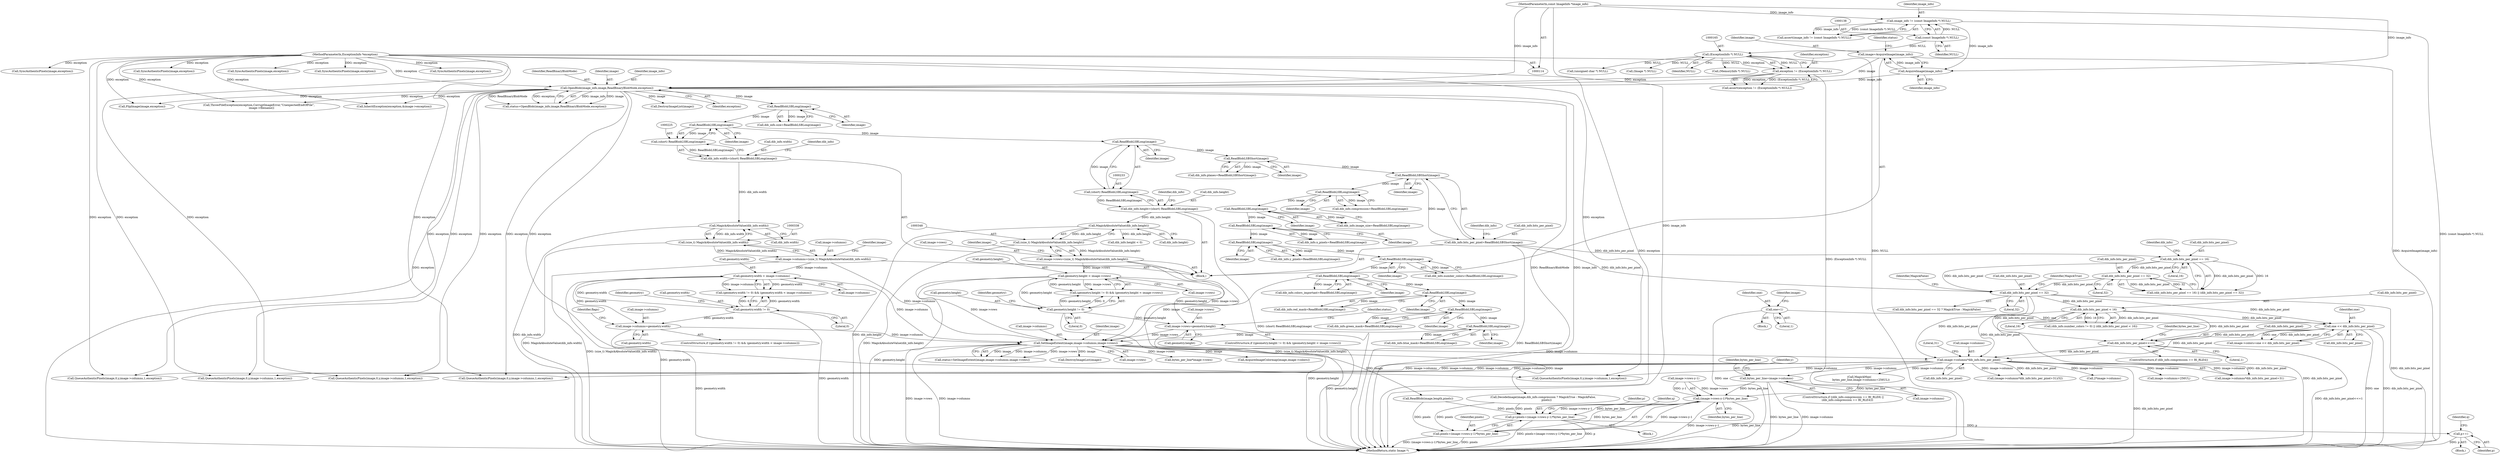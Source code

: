 digraph "0_ImageMagick_f6e9d0d9955e85bdd7540b251cd50d598dacc5e6_10@pointer" {
"1001150" [label="(Call,bytes_per_line=image->columns)"];
"1000647" [label="(Call,image->columns*dib_info.bits_per_pixel)"];
"1000469" [label="(Call,SetImageExtent(image,image->columns,image->rows))"];
"1000319" [label="(Call,ReadBlobLSBLong(image))"];
"1000313" [label="(Call,ReadBlobLSBLong(image))"];
"1000307" [label="(Call,ReadBlobLSBLong(image))"];
"1000282" [label="(Call,ReadBlobLSBLong(image))"];
"1000276" [label="(Call,ReadBlobLSBLong(image))"];
"1000270" [label="(Call,ReadBlobLSBLong(image))"];
"1000264" [label="(Call,ReadBlobLSBLong(image))"];
"1000258" [label="(Call,ReadBlobLSBLong(image))"];
"1000252" [label="(Call,ReadBlobLSBLong(image))"];
"1000246" [label="(Call,ReadBlobLSBShort(image))"];
"1000240" [label="(Call,ReadBlobLSBShort(image))"];
"1000234" [label="(Call,ReadBlobLSBLong(image))"];
"1000226" [label="(Call,ReadBlobLSBLong(image))"];
"1000209" [label="(Call,ReadBlobLSBLong(image))"];
"1000179" [label="(Call,OpenBlob(image_info,image,ReadBinaryBlobMode,exception))"];
"1000175" [label="(Call,AcquireImage(image_info))"];
"1000135" [label="(Call,image_info != (const ImageInfo *) NULL)"];
"1000115" [label="(MethodParameterIn,const ImageInfo *image_info)"];
"1000137" [label="(Call,(const ImageInfo *) NULL)"];
"1000173" [label="(Call,image=AcquireImage(image_info))"];
"1000162" [label="(Call,exception != (ExceptionInfo *) NULL)"];
"1000116" [label="(MethodParameterIn,ExceptionInfo *exception)"];
"1000164" [label="(Call,(ExceptionInfo *) NULL)"];
"1000333" [label="(Call,image->columns=(size_t) MagickAbsoluteValue(dib_info.width))"];
"1000337" [label="(Call,(size_t) MagickAbsoluteValue(dib_info.width))"];
"1000339" [label="(Call,MagickAbsoluteValue(dib_info.width))"];
"1000220" [label="(Call,dib_info.width=(short) ReadBlobLSBLong(image))"];
"1000224" [label="(Call,(short) ReadBlobLSBLong(image))"];
"1000435" [label="(Call,image->columns=geometry.width)"];
"1000423" [label="(Call,geometry.width != 0)"];
"1000428" [label="(Call,geometry.width < image->columns)"];
"1000460" [label="(Call,image->rows=geometry.height)"];
"1000448" [label="(Call,geometry.height != 0)"];
"1000453" [label="(Call,geometry.height < image->rows)"];
"1000343" [label="(Call,image->rows=(size_t) MagickAbsoluteValue(dib_info.height))"];
"1000347" [label="(Call,(size_t) MagickAbsoluteValue(dib_info.height))"];
"1000349" [label="(Call,MagickAbsoluteValue(dib_info.height))"];
"1000228" [label="(Call,dib_info.height=(short) ReadBlobLSBLong(image))"];
"1000232" [label="(Call,(short) ReadBlobLSBLong(image))"];
"1000636" [label="(Call,dib_info.bits_per_pixel<<=1)"];
"1000365" [label="(Call,dib_info.bits_per_pixel < 16)"];
"1000326" [label="(Call,dib_info.bits_per_pixel == 32)"];
"1000297" [label="(Call,dib_info.bits_per_pixel == 32)"];
"1000292" [label="(Call,dib_info.bits_per_pixel == 16)"];
"1000242" [label="(Call,dib_info.bits_per_pixel=ReadBlobLSBShort(image))"];
"1000397" [label="(Call,one << dib_info.bits_per_pixel)"];
"1000384" [label="(Call,one=1)"];
"1001175" [label="(Call,(image->rows-y-1)*bytes_per_line)"];
"1001171" [label="(Call,p=pixels+(image->rows-y-1)*bytes_per_line)"];
"1001231" [label="(Call,p++)"];
"1001173" [label="(Call,pixels+(image->rows-y-1)*bytes_per_line)"];
"1000369" [label="(Literal,16)"];
"1000928" [label="(Call,SyncAuthenticPixels(image,exception))"];
"1000325" [label="(Call,dib_info.bits_per_pixel == 32 ? MagickTrue : MagickFalse)"];
"1000448" [label="(Call,geometry.height != 0)"];
"1000471" [label="(Call,image->columns)"];
"1000137" [label="(Call,(const ImageInfo *) NULL)"];
"1000221" [label="(Call,dib_info.width)"];
"1000298" [label="(Call,dib_info.bits_per_pixel)"];
"1000179" [label="(Call,OpenBlob(image_info,image,ReadBinaryBlobMode,exception))"];
"1000227" [label="(Identifier,image)"];
"1001170" [label="(Block,)"];
"1000303" [label="(Call,dib_info.red_mask=ReadBlobLSBLong(image))"];
"1001183" [label="(Identifier,bytes_per_line)"];
"1001174" [label="(Identifier,pixels)"];
"1001670" [label="(MethodReturn,static Image *)"];
"1000467" [label="(Call,status=SetImageExtent(image,image->columns,image->rows))"];
"1000385" [label="(Identifier,one)"];
"1001151" [label="(Identifier,bytes_per_line)"];
"1000672" [label="(Call,MagickMax(\n    bytes_per_line,image->columns+256UL))"];
"1000174" [label="(Identifier,image)"];
"1000309" [label="(Call,dib_info.green_mask=ReadBlobLSBLong(image))"];
"1001150" [label="(Call,bytes_per_line=image->columns)"];
"1000116" [label="(MethodParameterIn,ExceptionInfo *exception)"];
"1000272" [label="(Call,dib_info.number_colors=ReadBlobLSBLong(image))"];
"1000340" [label="(Call,dib_info.width)"];
"1000230" [label="(Identifier,dib_info)"];
"1000423" [label="(Call,geometry.width != 0)"];
"1000345" [label="(Identifier,image)"];
"1000235" [label="(Identifier,image)"];
"1000209" [label="(Call,ReadBlobLSBLong(image))"];
"1000247" [label="(Identifier,image)"];
"1000469" [label="(Call,SetImageExtent(image,image->columns,image->rows))"];
"1001173" [label="(Call,pixels+(image->rows-y-1)*bytes_per_line)"];
"1000320" [label="(Identifier,image)"];
"1000339" [label="(Call,MagickAbsoluteValue(dib_info.width))"];
"1000343" [label="(Call,image->rows=(size_t) MagickAbsoluteValue(dib_info.height))"];
"1000489" [label="(Call,DestroyImageList(image))"];
"1000194" [label="(Call,(Image *) NULL)"];
"1000277" [label="(Identifier,image)"];
"1000173" [label="(Call,image=AcquireImage(image_info))"];
"1000474" [label="(Call,image->rows)"];
"1000182" [label="(Identifier,ReadBinaryBlobMode)"];
"1000139" [label="(Identifier,NULL)"];
"1001328" [label="(Call,QueueAuthenticPixels(image,0,y,image->columns,1,exception))"];
"1000162" [label="(Call,exception != (ExceptionInfo *) NULL)"];
"1000452" [label="(Literal,0)"];
"1000712" [label="(Call,ReadBlob(image,length,pixels))"];
"1001292" [label="(Call,2*image->columns)"];
"1000454" [label="(Call,geometry.height)"];
"1000637" [label="(Call,dib_info.bits_per_pixel)"];
"1001000" [label="(Call,QueueAuthenticPixels(image,0,y,image->columns,1,exception))"];
"1000232" [label="(Call,(short) ReadBlobLSBLong(image))"];
"1000390" [label="(Identifier,image)"];
"1001172" [label="(Identifier,p)"];
"1000461" [label="(Call,image->rows)"];
"1001237" [label="(Call,SyncAuthenticPixels(image,exception))"];
"1000260" [label="(Call,dib_info.x_pixels=ReadBlobLSBLong(image))"];
"1000315" [label="(Call,dib_info.blue_mask=ReadBlobLSBLong(image))"];
"1000161" [label="(Call,assert(exception != (ExceptionInfo *) NULL))"];
"1000449" [label="(Call,geometry.height)"];
"1000181" [label="(Identifier,image)"];
"1000810" [label="(Call,QueueAuthenticPixels(image,0,y,image->columns,1,exception))"];
"1000191" [label="(Call,DestroyImageList(image))"];
"1000307" [label="(Call,ReadBlobLSBLong(image))"];
"1000296" [label="(Literal,16)"];
"1000365" [label="(Call,dib_info.bits_per_pixel < 16)"];
"1000164" [label="(Call,(ExceptionInfo *) NULL)"];
"1000282" [label="(Call,ReadBlobLSBLong(image))"];
"1000654" [label="(Literal,31)"];
"1000674" [label="(Call,image->columns+256UL)"];
"1000359" [label="(Call,(dib_info.number_colors != 0) || (dib_info.bits_per_pixel < 16))"];
"1000646" [label="(Call,image->columns*dib_info.bits_per_pixel+31)"];
"1001097" [label="(Call,SyncAuthenticPixels(image,exception))"];
"1000334" [label="(Call,image->columns)"];
"1000421" [label="(ControlStructure,if ((geometry.width != 0) && (geometry.width < image->columns)))"];
"1000205" [label="(Call,dib_info.size=ReadBlobLSBLong(image))"];
"1000264" [label="(Call,ReadBlobLSBLong(image))"];
"1000436" [label="(Call,image->columns)"];
"1000236" [label="(Call,dib_info.planes=ReadBlobLSBShort(image))"];
"1000460" [label="(Call,image->rows=geometry.height)"];
"1000444" [label="(Identifier,flags)"];
"1000242" [label="(Call,dib_info.bits_per_pixel=ReadBlobLSBShort(image))"];
"1000349" [label="(Call,MagickAbsoluteValue(dib_info.height))"];
"1001232" [label="(Identifier,p)"];
"1000482" [label="(Call,InheritException(exception,&image->exception))"];
"1000210" [label="(Identifier,image)"];
"1000330" [label="(Literal,32)"];
"1000428" [label="(Call,geometry.width < image->columns)"];
"1000658" [label="(Call,bytes_per_line*image->rows)"];
"1000278" [label="(Call,dib_info.colors_important=ReadBlobLSBLong(image))"];
"1000258" [label="(Call,ReadBlobLSBLong(image))"];
"1000685" [label="(Call,(MemoryInfo *) NULL)"];
"1000270" [label="(Call,ReadBlobLSBLong(image))"];
"1000180" [label="(Identifier,image_info)"];
"1000344" [label="(Call,image->rows)"];
"1001643" [label="(Call,FlipImage(image,exception))"];
"1000134" [label="(Call,assert(image_info != (const ImageInfo *) NULL))"];
"1000347" [label="(Call,(size_t) MagickAbsoluteValue(dib_info.height))"];
"1001634" [label="(Call,dib_info.height < 0)"];
"1000366" [label="(Call,dib_info.bits_per_pixel)"];
"1000228" [label="(Call,dib_info.height=(short) ReadBlobLSBLong(image))"];
"1001138" [label="(ControlStructure,if ((dib_info.compression == BI_RLE8) ||\n          (dib_info.compression == BI_RLE4)))"];
"1000117" [label="(Block,)"];
"1000422" [label="(Call,(geometry.width != 0) && (geometry.width < image->columns))"];
"1000470" [label="(Identifier,image)"];
"1000283" [label="(Identifier,image)"];
"1000229" [label="(Call,dib_info.height)"];
"1000332" [label="(Identifier,MagickFalse)"];
"1000252" [label="(Call,ReadBlobLSBLong(image))"];
"1000240" [label="(Call,ReadBlobLSBShort(image))"];
"1000246" [label="(Call,ReadBlobLSBShort(image))"];
"1000243" [label="(Call,dib_info.bits_per_pixel)"];
"1000642" [label="(Identifier,bytes_per_line)"];
"1000314" [label="(Identifier,image)"];
"1000326" [label="(Call,dib_info.bits_per_pixel == 32)"];
"1000248" [label="(Call,dib_info.compression=ReadBlobLSBLong(image))"];
"1000297" [label="(Call,dib_info.bits_per_pixel == 32)"];
"1000115" [label="(MethodParameterIn,const ImageInfo *image_info)"];
"1000648" [label="(Call,image->columns)"];
"1000432" [label="(Call,image->columns)"];
"1000163" [label="(Identifier,exception)"];
"1000424" [label="(Call,geometry.width)"];
"1000327" [label="(Call,dib_info.bits_per_pixel)"];
"1001152" [label="(Call,image->columns)"];
"1000301" [label="(Literal,32)"];
"1001176" [label="(Call,image->rows-y-1)"];
"1001171" [label="(Call,p=pixels+(image->rows-y-1)*bytes_per_line)"];
"1000259" [label="(Identifier,image)"];
"1000640" [label="(Literal,1)"];
"1000238" [label="(Identifier,dib_info)"];
"1000427" [label="(Literal,0)"];
"1000651" [label="(Call,dib_info.bits_per_pixel)"];
"1000337" [label="(Call,(size_t) MagickAbsoluteValue(dib_info.width))"];
"1000397" [label="(Call,one << dib_info.bits_per_pixel)"];
"1000183" [label="(Identifier,exception)"];
"1000398" [label="(Identifier,one)"];
"1000370" [label="(Block,)"];
"1000386" [label="(Literal,1)"];
"1000447" [label="(Call,(geometry.height != 0) && (geometry.height < image->rows))"];
"1000384" [label="(Call,one=1)"];
"1000299" [label="(Identifier,dib_info)"];
"1000350" [label="(Call,dib_info.height)"];
"1000630" [label="(ControlStructure,if (dib_info.compression == BI_RLE4))"];
"1001219" [label="(Block,)"];
"1000453" [label="(Call,geometry.height < image->rows)"];
"1001231" [label="(Call,p++)"];
"1000241" [label="(Identifier,image)"];
"1000271" [label="(Identifier,image)"];
"1000503" [label="(Call,AcquireImageColormap(image,image->colors))"];
"1000266" [label="(Call,dib_info.y_pixels=ReadBlobLSBLong(image))"];
"1000166" [label="(Identifier,NULL)"];
"1000292" [label="(Call,dib_info.bits_per_pixel == 16)"];
"1000136" [label="(Identifier,image_info)"];
"1000429" [label="(Call,geometry.width)"];
"1000333" [label="(Call,image->columns=(size_t) MagickAbsoluteValue(dib_info.width))"];
"1000455" [label="(Identifier,geometry)"];
"1000224" [label="(Call,(short) ReadBlobLSBLong(image))"];
"1000226" [label="(Call,ReadBlobLSBLong(image))"];
"1000355" [label="(Identifier,image)"];
"1001514" [label="(Call,QueueAuthenticPixels(image,0,y,image->columns,1,exception))"];
"1000439" [label="(Call,geometry.width)"];
"1000393" [label="(Call,image->colors=one << dib_info.bits_per_pixel)"];
"1000636" [label="(Call,dib_info.bits_per_pixel<<=1)"];
"1001175" [label="(Call,(image->rows-y-1)*bytes_per_line)"];
"1000645" [label="(Call,(image->columns*dib_info.bits_per_pixel+31)/32)"];
"1000178" [label="(Identifier,status)"];
"1001234" [label="(Identifier,q)"];
"1001578" [label="(Call,SyncAuthenticPixels(image,exception))"];
"1000446" [label="(ControlStructure,if ((geometry.height != 0) && (geometry.height < image->rows)))"];
"1000177" [label="(Call,status=OpenBlob(image_info,image,ReadBinaryBlobMode,exception))"];
"1000399" [label="(Call,dib_info.bits_per_pixel)"];
"1000464" [label="(Call,geometry.height)"];
"1000234" [label="(Call,ReadBlobLSBLong(image))"];
"1000647" [label="(Call,image->columns*dib_info.bits_per_pixel)"];
"1001626" [label="(Call,ThrowFileException(exception,CorruptImageError,\"UnexpectedEndOfFile\",\n      image->filename))"];
"1000533" [label="(Call,(unsigned char *) NULL)"];
"1000729" [label="(Call,DecodeImage(image,dib_info.compression ? MagickTrue : MagickFalse,\n        pixels))"];
"1000276" [label="(Call,ReadBlobLSBLong(image))"];
"1000313" [label="(Call,ReadBlobLSBLong(image))"];
"1000220" [label="(Call,dib_info.width=(short) ReadBlobLSBLong(image))"];
"1000430" [label="(Identifier,geometry)"];
"1000293" [label="(Call,dib_info.bits_per_pixel)"];
"1000175" [label="(Call,AcquireImage(image_info))"];
"1000291" [label="(Call,(dib_info.bits_per_pixel == 16) || (dib_info.bits_per_pixel == 32))"];
"1000176" [label="(Identifier,image_info)"];
"1001186" [label="(Call,QueueAuthenticPixels(image,0,y,image->columns,1,exception))"];
"1000331" [label="(Identifier,MagickTrue)"];
"1001185" [label="(Identifier,q)"];
"1000253" [label="(Identifier,image)"];
"1001157" [label="(Identifier,y)"];
"1000135" [label="(Call,image_info != (const ImageInfo *) NULL)"];
"1000468" [label="(Identifier,status)"];
"1001445" [label="(Call,SyncAuthenticPixels(image,exception))"];
"1000435" [label="(Call,image->columns=geometry.width)"];
"1000250" [label="(Identifier,dib_info)"];
"1000319" [label="(Call,ReadBlobLSBLong(image))"];
"1000254" [label="(Call,dib_info.image_size=ReadBlobLSBLong(image))"];
"1000265" [label="(Identifier,image)"];
"1000308" [label="(Identifier,image)"];
"1000457" [label="(Call,image->rows)"];
"1001150" -> "1001138"  [label="AST: "];
"1001150" -> "1001152"  [label="CFG: "];
"1001151" -> "1001150"  [label="AST: "];
"1001152" -> "1001150"  [label="AST: "];
"1001157" -> "1001150"  [label="CFG: "];
"1001150" -> "1001670"  [label="DDG: bytes_per_line"];
"1001150" -> "1001670"  [label="DDG: image->columns"];
"1000647" -> "1001150"  [label="DDG: image->columns"];
"1001150" -> "1001175"  [label="DDG: bytes_per_line"];
"1000647" -> "1000646"  [label="AST: "];
"1000647" -> "1000651"  [label="CFG: "];
"1000648" -> "1000647"  [label="AST: "];
"1000651" -> "1000647"  [label="AST: "];
"1000654" -> "1000647"  [label="CFG: "];
"1000647" -> "1001670"  [label="DDG: dib_info.bits_per_pixel"];
"1000647" -> "1000645"  [label="DDG: image->columns"];
"1000647" -> "1000645"  [label="DDG: dib_info.bits_per_pixel"];
"1000647" -> "1000646"  [label="DDG: image->columns"];
"1000647" -> "1000646"  [label="DDG: dib_info.bits_per_pixel"];
"1000469" -> "1000647"  [label="DDG: image->columns"];
"1000636" -> "1000647"  [label="DDG: dib_info.bits_per_pixel"];
"1000365" -> "1000647"  [label="DDG: dib_info.bits_per_pixel"];
"1000326" -> "1000647"  [label="DDG: dib_info.bits_per_pixel"];
"1000397" -> "1000647"  [label="DDG: dib_info.bits_per_pixel"];
"1000647" -> "1000672"  [label="DDG: image->columns"];
"1000647" -> "1000674"  [label="DDG: image->columns"];
"1000647" -> "1000810"  [label="DDG: image->columns"];
"1000647" -> "1001000"  [label="DDG: image->columns"];
"1000647" -> "1001186"  [label="DDG: image->columns"];
"1000647" -> "1001292"  [label="DDG: image->columns"];
"1000647" -> "1001328"  [label="DDG: image->columns"];
"1000647" -> "1001514"  [label="DDG: image->columns"];
"1000469" -> "1000467"  [label="AST: "];
"1000469" -> "1000474"  [label="CFG: "];
"1000470" -> "1000469"  [label="AST: "];
"1000471" -> "1000469"  [label="AST: "];
"1000474" -> "1000469"  [label="AST: "];
"1000467" -> "1000469"  [label="CFG: "];
"1000469" -> "1001670"  [label="DDG: image->rows"];
"1000469" -> "1001670"  [label="DDG: image->columns"];
"1000469" -> "1000467"  [label="DDG: image"];
"1000469" -> "1000467"  [label="DDG: image->columns"];
"1000469" -> "1000467"  [label="DDG: image->rows"];
"1000319" -> "1000469"  [label="DDG: image"];
"1000282" -> "1000469"  [label="DDG: image"];
"1000333" -> "1000469"  [label="DDG: image->columns"];
"1000435" -> "1000469"  [label="DDG: image->columns"];
"1000428" -> "1000469"  [label="DDG: image->columns"];
"1000460" -> "1000469"  [label="DDG: image->rows"];
"1000343" -> "1000469"  [label="DDG: image->rows"];
"1000453" -> "1000469"  [label="DDG: image->rows"];
"1000469" -> "1000489"  [label="DDG: image"];
"1000469" -> "1000503"  [label="DDG: image"];
"1000469" -> "1000658"  [label="DDG: image->rows"];
"1000469" -> "1000712"  [label="DDG: image"];
"1000469" -> "1000729"  [label="DDG: image"];
"1000319" -> "1000315"  [label="AST: "];
"1000319" -> "1000320"  [label="CFG: "];
"1000320" -> "1000319"  [label="AST: "];
"1000315" -> "1000319"  [label="CFG: "];
"1000319" -> "1000315"  [label="DDG: image"];
"1000313" -> "1000319"  [label="DDG: image"];
"1000313" -> "1000309"  [label="AST: "];
"1000313" -> "1000314"  [label="CFG: "];
"1000314" -> "1000313"  [label="AST: "];
"1000309" -> "1000313"  [label="CFG: "];
"1000313" -> "1000309"  [label="DDG: image"];
"1000307" -> "1000313"  [label="DDG: image"];
"1000307" -> "1000303"  [label="AST: "];
"1000307" -> "1000308"  [label="CFG: "];
"1000308" -> "1000307"  [label="AST: "];
"1000303" -> "1000307"  [label="CFG: "];
"1000307" -> "1000303"  [label="DDG: image"];
"1000282" -> "1000307"  [label="DDG: image"];
"1000282" -> "1000278"  [label="AST: "];
"1000282" -> "1000283"  [label="CFG: "];
"1000283" -> "1000282"  [label="AST: "];
"1000278" -> "1000282"  [label="CFG: "];
"1000282" -> "1000278"  [label="DDG: image"];
"1000276" -> "1000282"  [label="DDG: image"];
"1000276" -> "1000272"  [label="AST: "];
"1000276" -> "1000277"  [label="CFG: "];
"1000277" -> "1000276"  [label="AST: "];
"1000272" -> "1000276"  [label="CFG: "];
"1000276" -> "1000272"  [label="DDG: image"];
"1000270" -> "1000276"  [label="DDG: image"];
"1000270" -> "1000266"  [label="AST: "];
"1000270" -> "1000271"  [label="CFG: "];
"1000271" -> "1000270"  [label="AST: "];
"1000266" -> "1000270"  [label="CFG: "];
"1000270" -> "1000266"  [label="DDG: image"];
"1000264" -> "1000270"  [label="DDG: image"];
"1000264" -> "1000260"  [label="AST: "];
"1000264" -> "1000265"  [label="CFG: "];
"1000265" -> "1000264"  [label="AST: "];
"1000260" -> "1000264"  [label="CFG: "];
"1000264" -> "1000260"  [label="DDG: image"];
"1000258" -> "1000264"  [label="DDG: image"];
"1000258" -> "1000254"  [label="AST: "];
"1000258" -> "1000259"  [label="CFG: "];
"1000259" -> "1000258"  [label="AST: "];
"1000254" -> "1000258"  [label="CFG: "];
"1000258" -> "1000254"  [label="DDG: image"];
"1000252" -> "1000258"  [label="DDG: image"];
"1000252" -> "1000248"  [label="AST: "];
"1000252" -> "1000253"  [label="CFG: "];
"1000253" -> "1000252"  [label="AST: "];
"1000248" -> "1000252"  [label="CFG: "];
"1000252" -> "1000248"  [label="DDG: image"];
"1000246" -> "1000252"  [label="DDG: image"];
"1000246" -> "1000242"  [label="AST: "];
"1000246" -> "1000247"  [label="CFG: "];
"1000247" -> "1000246"  [label="AST: "];
"1000242" -> "1000246"  [label="CFG: "];
"1000246" -> "1000242"  [label="DDG: image"];
"1000240" -> "1000246"  [label="DDG: image"];
"1000240" -> "1000236"  [label="AST: "];
"1000240" -> "1000241"  [label="CFG: "];
"1000241" -> "1000240"  [label="AST: "];
"1000236" -> "1000240"  [label="CFG: "];
"1000240" -> "1000236"  [label="DDG: image"];
"1000234" -> "1000240"  [label="DDG: image"];
"1000234" -> "1000232"  [label="AST: "];
"1000234" -> "1000235"  [label="CFG: "];
"1000235" -> "1000234"  [label="AST: "];
"1000232" -> "1000234"  [label="CFG: "];
"1000234" -> "1000232"  [label="DDG: image"];
"1000226" -> "1000234"  [label="DDG: image"];
"1000226" -> "1000224"  [label="AST: "];
"1000226" -> "1000227"  [label="CFG: "];
"1000227" -> "1000226"  [label="AST: "];
"1000224" -> "1000226"  [label="CFG: "];
"1000226" -> "1000224"  [label="DDG: image"];
"1000209" -> "1000226"  [label="DDG: image"];
"1000209" -> "1000205"  [label="AST: "];
"1000209" -> "1000210"  [label="CFG: "];
"1000210" -> "1000209"  [label="AST: "];
"1000205" -> "1000209"  [label="CFG: "];
"1000209" -> "1000205"  [label="DDG: image"];
"1000179" -> "1000209"  [label="DDG: image"];
"1000179" -> "1000177"  [label="AST: "];
"1000179" -> "1000183"  [label="CFG: "];
"1000180" -> "1000179"  [label="AST: "];
"1000181" -> "1000179"  [label="AST: "];
"1000182" -> "1000179"  [label="AST: "];
"1000183" -> "1000179"  [label="AST: "];
"1000177" -> "1000179"  [label="CFG: "];
"1000179" -> "1001670"  [label="DDG: ReadBinaryBlobMode"];
"1000179" -> "1001670"  [label="DDG: image_info"];
"1000179" -> "1001670"  [label="DDG: exception"];
"1000179" -> "1000177"  [label="DDG: image_info"];
"1000179" -> "1000177"  [label="DDG: image"];
"1000179" -> "1000177"  [label="DDG: ReadBinaryBlobMode"];
"1000179" -> "1000177"  [label="DDG: exception"];
"1000175" -> "1000179"  [label="DDG: image_info"];
"1000115" -> "1000179"  [label="DDG: image_info"];
"1000173" -> "1000179"  [label="DDG: image"];
"1000162" -> "1000179"  [label="DDG: exception"];
"1000116" -> "1000179"  [label="DDG: exception"];
"1000179" -> "1000191"  [label="DDG: image"];
"1000179" -> "1000482"  [label="DDG: exception"];
"1000179" -> "1000810"  [label="DDG: exception"];
"1000179" -> "1001000"  [label="DDG: exception"];
"1000179" -> "1001186"  [label="DDG: exception"];
"1000179" -> "1001328"  [label="DDG: exception"];
"1000179" -> "1001514"  [label="DDG: exception"];
"1000179" -> "1001626"  [label="DDG: exception"];
"1000179" -> "1001643"  [label="DDG: exception"];
"1000175" -> "1000173"  [label="AST: "];
"1000175" -> "1000176"  [label="CFG: "];
"1000176" -> "1000175"  [label="AST: "];
"1000173" -> "1000175"  [label="CFG: "];
"1000175" -> "1000173"  [label="DDG: image_info"];
"1000135" -> "1000175"  [label="DDG: image_info"];
"1000115" -> "1000175"  [label="DDG: image_info"];
"1000135" -> "1000134"  [label="AST: "];
"1000135" -> "1000137"  [label="CFG: "];
"1000136" -> "1000135"  [label="AST: "];
"1000137" -> "1000135"  [label="AST: "];
"1000134" -> "1000135"  [label="CFG: "];
"1000135" -> "1001670"  [label="DDG: (const ImageInfo *) NULL"];
"1000135" -> "1000134"  [label="DDG: image_info"];
"1000135" -> "1000134"  [label="DDG: (const ImageInfo *) NULL"];
"1000115" -> "1000135"  [label="DDG: image_info"];
"1000137" -> "1000135"  [label="DDG: NULL"];
"1000115" -> "1000114"  [label="AST: "];
"1000115" -> "1001670"  [label="DDG: image_info"];
"1000137" -> "1000139"  [label="CFG: "];
"1000138" -> "1000137"  [label="AST: "];
"1000139" -> "1000137"  [label="AST: "];
"1000137" -> "1000164"  [label="DDG: NULL"];
"1000173" -> "1000117"  [label="AST: "];
"1000174" -> "1000173"  [label="AST: "];
"1000178" -> "1000173"  [label="CFG: "];
"1000173" -> "1001670"  [label="DDG: AcquireImage(image_info)"];
"1000162" -> "1000161"  [label="AST: "];
"1000162" -> "1000164"  [label="CFG: "];
"1000163" -> "1000162"  [label="AST: "];
"1000164" -> "1000162"  [label="AST: "];
"1000161" -> "1000162"  [label="CFG: "];
"1000162" -> "1001670"  [label="DDG: (ExceptionInfo *) NULL"];
"1000162" -> "1000161"  [label="DDG: exception"];
"1000162" -> "1000161"  [label="DDG: (ExceptionInfo *) NULL"];
"1000116" -> "1000162"  [label="DDG: exception"];
"1000164" -> "1000162"  [label="DDG: NULL"];
"1000116" -> "1000114"  [label="AST: "];
"1000116" -> "1001670"  [label="DDG: exception"];
"1000116" -> "1000482"  [label="DDG: exception"];
"1000116" -> "1000810"  [label="DDG: exception"];
"1000116" -> "1000928"  [label="DDG: exception"];
"1000116" -> "1001000"  [label="DDG: exception"];
"1000116" -> "1001097"  [label="DDG: exception"];
"1000116" -> "1001186"  [label="DDG: exception"];
"1000116" -> "1001237"  [label="DDG: exception"];
"1000116" -> "1001328"  [label="DDG: exception"];
"1000116" -> "1001445"  [label="DDG: exception"];
"1000116" -> "1001514"  [label="DDG: exception"];
"1000116" -> "1001578"  [label="DDG: exception"];
"1000116" -> "1001626"  [label="DDG: exception"];
"1000116" -> "1001643"  [label="DDG: exception"];
"1000164" -> "1000166"  [label="CFG: "];
"1000165" -> "1000164"  [label="AST: "];
"1000166" -> "1000164"  [label="AST: "];
"1000164" -> "1001670"  [label="DDG: NULL"];
"1000164" -> "1000194"  [label="DDG: NULL"];
"1000164" -> "1000533"  [label="DDG: NULL"];
"1000164" -> "1000685"  [label="DDG: NULL"];
"1000333" -> "1000117"  [label="AST: "];
"1000333" -> "1000337"  [label="CFG: "];
"1000334" -> "1000333"  [label="AST: "];
"1000337" -> "1000333"  [label="AST: "];
"1000345" -> "1000333"  [label="CFG: "];
"1000333" -> "1001670"  [label="DDG: (size_t) MagickAbsoluteValue(dib_info.width)"];
"1000337" -> "1000333"  [label="DDG: MagickAbsoluteValue(dib_info.width)"];
"1000333" -> "1000428"  [label="DDG: image->columns"];
"1000337" -> "1000339"  [label="CFG: "];
"1000338" -> "1000337"  [label="AST: "];
"1000339" -> "1000337"  [label="AST: "];
"1000337" -> "1001670"  [label="DDG: MagickAbsoluteValue(dib_info.width)"];
"1000339" -> "1000337"  [label="DDG: dib_info.width"];
"1000339" -> "1000340"  [label="CFG: "];
"1000340" -> "1000339"  [label="AST: "];
"1000339" -> "1001670"  [label="DDG: dib_info.width"];
"1000220" -> "1000339"  [label="DDG: dib_info.width"];
"1000220" -> "1000117"  [label="AST: "];
"1000220" -> "1000224"  [label="CFG: "];
"1000221" -> "1000220"  [label="AST: "];
"1000224" -> "1000220"  [label="AST: "];
"1000230" -> "1000220"  [label="CFG: "];
"1000224" -> "1000220"  [label="DDG: ReadBlobLSBLong(image)"];
"1000225" -> "1000224"  [label="AST: "];
"1000435" -> "1000421"  [label="AST: "];
"1000435" -> "1000439"  [label="CFG: "];
"1000436" -> "1000435"  [label="AST: "];
"1000439" -> "1000435"  [label="AST: "];
"1000444" -> "1000435"  [label="CFG: "];
"1000435" -> "1001670"  [label="DDG: geometry.width"];
"1000423" -> "1000435"  [label="DDG: geometry.width"];
"1000428" -> "1000435"  [label="DDG: geometry.width"];
"1000423" -> "1000422"  [label="AST: "];
"1000423" -> "1000427"  [label="CFG: "];
"1000424" -> "1000423"  [label="AST: "];
"1000427" -> "1000423"  [label="AST: "];
"1000430" -> "1000423"  [label="CFG: "];
"1000422" -> "1000423"  [label="CFG: "];
"1000423" -> "1001670"  [label="DDG: geometry.width"];
"1000423" -> "1000422"  [label="DDG: geometry.width"];
"1000423" -> "1000422"  [label="DDG: 0"];
"1000423" -> "1000428"  [label="DDG: geometry.width"];
"1000428" -> "1000422"  [label="AST: "];
"1000428" -> "1000432"  [label="CFG: "];
"1000429" -> "1000428"  [label="AST: "];
"1000432" -> "1000428"  [label="AST: "];
"1000422" -> "1000428"  [label="CFG: "];
"1000428" -> "1001670"  [label="DDG: geometry.width"];
"1000428" -> "1000422"  [label="DDG: geometry.width"];
"1000428" -> "1000422"  [label="DDG: image->columns"];
"1000460" -> "1000446"  [label="AST: "];
"1000460" -> "1000464"  [label="CFG: "];
"1000461" -> "1000460"  [label="AST: "];
"1000464" -> "1000460"  [label="AST: "];
"1000468" -> "1000460"  [label="CFG: "];
"1000460" -> "1001670"  [label="DDG: geometry.height"];
"1000448" -> "1000460"  [label="DDG: geometry.height"];
"1000453" -> "1000460"  [label="DDG: geometry.height"];
"1000448" -> "1000447"  [label="AST: "];
"1000448" -> "1000452"  [label="CFG: "];
"1000449" -> "1000448"  [label="AST: "];
"1000452" -> "1000448"  [label="AST: "];
"1000455" -> "1000448"  [label="CFG: "];
"1000447" -> "1000448"  [label="CFG: "];
"1000448" -> "1001670"  [label="DDG: geometry.height"];
"1000448" -> "1000447"  [label="DDG: geometry.height"];
"1000448" -> "1000447"  [label="DDG: 0"];
"1000448" -> "1000453"  [label="DDG: geometry.height"];
"1000453" -> "1000447"  [label="AST: "];
"1000453" -> "1000457"  [label="CFG: "];
"1000454" -> "1000453"  [label="AST: "];
"1000457" -> "1000453"  [label="AST: "];
"1000447" -> "1000453"  [label="CFG: "];
"1000453" -> "1001670"  [label="DDG: geometry.height"];
"1000453" -> "1000447"  [label="DDG: geometry.height"];
"1000453" -> "1000447"  [label="DDG: image->rows"];
"1000343" -> "1000453"  [label="DDG: image->rows"];
"1000343" -> "1000117"  [label="AST: "];
"1000343" -> "1000347"  [label="CFG: "];
"1000344" -> "1000343"  [label="AST: "];
"1000347" -> "1000343"  [label="AST: "];
"1000355" -> "1000343"  [label="CFG: "];
"1000343" -> "1001670"  [label="DDG: (size_t) MagickAbsoluteValue(dib_info.height)"];
"1000347" -> "1000343"  [label="DDG: MagickAbsoluteValue(dib_info.height)"];
"1000347" -> "1000349"  [label="CFG: "];
"1000348" -> "1000347"  [label="AST: "];
"1000349" -> "1000347"  [label="AST: "];
"1000347" -> "1001670"  [label="DDG: MagickAbsoluteValue(dib_info.height)"];
"1000349" -> "1000347"  [label="DDG: dib_info.height"];
"1000349" -> "1000350"  [label="CFG: "];
"1000350" -> "1000349"  [label="AST: "];
"1000349" -> "1001670"  [label="DDG: dib_info.height"];
"1000228" -> "1000349"  [label="DDG: dib_info.height"];
"1000349" -> "1001634"  [label="DDG: dib_info.height"];
"1000228" -> "1000117"  [label="AST: "];
"1000228" -> "1000232"  [label="CFG: "];
"1000229" -> "1000228"  [label="AST: "];
"1000232" -> "1000228"  [label="AST: "];
"1000238" -> "1000228"  [label="CFG: "];
"1000228" -> "1001670"  [label="DDG: (short) ReadBlobLSBLong(image)"];
"1000232" -> "1000228"  [label="DDG: ReadBlobLSBLong(image)"];
"1000233" -> "1000232"  [label="AST: "];
"1000636" -> "1000630"  [label="AST: "];
"1000636" -> "1000640"  [label="CFG: "];
"1000637" -> "1000636"  [label="AST: "];
"1000640" -> "1000636"  [label="AST: "];
"1000642" -> "1000636"  [label="CFG: "];
"1000636" -> "1001670"  [label="DDG: dib_info.bits_per_pixel<<=1"];
"1000365" -> "1000636"  [label="DDG: dib_info.bits_per_pixel"];
"1000326" -> "1000636"  [label="DDG: dib_info.bits_per_pixel"];
"1000397" -> "1000636"  [label="DDG: dib_info.bits_per_pixel"];
"1000365" -> "1000359"  [label="AST: "];
"1000365" -> "1000369"  [label="CFG: "];
"1000366" -> "1000365"  [label="AST: "];
"1000369" -> "1000365"  [label="AST: "];
"1000359" -> "1000365"  [label="CFG: "];
"1000365" -> "1001670"  [label="DDG: dib_info.bits_per_pixel"];
"1000365" -> "1000359"  [label="DDG: dib_info.bits_per_pixel"];
"1000365" -> "1000359"  [label="DDG: 16"];
"1000326" -> "1000365"  [label="DDG: dib_info.bits_per_pixel"];
"1000365" -> "1000397"  [label="DDG: dib_info.bits_per_pixel"];
"1000326" -> "1000325"  [label="AST: "];
"1000326" -> "1000330"  [label="CFG: "];
"1000327" -> "1000326"  [label="AST: "];
"1000330" -> "1000326"  [label="AST: "];
"1000331" -> "1000326"  [label="CFG: "];
"1000332" -> "1000326"  [label="CFG: "];
"1000326" -> "1001670"  [label="DDG: dib_info.bits_per_pixel"];
"1000297" -> "1000326"  [label="DDG: dib_info.bits_per_pixel"];
"1000292" -> "1000326"  [label="DDG: dib_info.bits_per_pixel"];
"1000242" -> "1000326"  [label="DDG: dib_info.bits_per_pixel"];
"1000326" -> "1000397"  [label="DDG: dib_info.bits_per_pixel"];
"1000297" -> "1000291"  [label="AST: "];
"1000297" -> "1000301"  [label="CFG: "];
"1000298" -> "1000297"  [label="AST: "];
"1000301" -> "1000297"  [label="AST: "];
"1000291" -> "1000297"  [label="CFG: "];
"1000297" -> "1000291"  [label="DDG: dib_info.bits_per_pixel"];
"1000297" -> "1000291"  [label="DDG: 32"];
"1000292" -> "1000297"  [label="DDG: dib_info.bits_per_pixel"];
"1000292" -> "1000291"  [label="AST: "];
"1000292" -> "1000296"  [label="CFG: "];
"1000293" -> "1000292"  [label="AST: "];
"1000296" -> "1000292"  [label="AST: "];
"1000299" -> "1000292"  [label="CFG: "];
"1000291" -> "1000292"  [label="CFG: "];
"1000292" -> "1000291"  [label="DDG: dib_info.bits_per_pixel"];
"1000292" -> "1000291"  [label="DDG: 16"];
"1000242" -> "1000292"  [label="DDG: dib_info.bits_per_pixel"];
"1000242" -> "1000117"  [label="AST: "];
"1000243" -> "1000242"  [label="AST: "];
"1000250" -> "1000242"  [label="CFG: "];
"1000242" -> "1001670"  [label="DDG: ReadBlobLSBShort(image)"];
"1000397" -> "1000393"  [label="AST: "];
"1000397" -> "1000399"  [label="CFG: "];
"1000398" -> "1000397"  [label="AST: "];
"1000399" -> "1000397"  [label="AST: "];
"1000393" -> "1000397"  [label="CFG: "];
"1000397" -> "1001670"  [label="DDG: one"];
"1000397" -> "1001670"  [label="DDG: dib_info.bits_per_pixel"];
"1000397" -> "1000393"  [label="DDG: one"];
"1000397" -> "1000393"  [label="DDG: dib_info.bits_per_pixel"];
"1000384" -> "1000397"  [label="DDG: one"];
"1000384" -> "1000370"  [label="AST: "];
"1000384" -> "1000386"  [label="CFG: "];
"1000385" -> "1000384"  [label="AST: "];
"1000386" -> "1000384"  [label="AST: "];
"1000390" -> "1000384"  [label="CFG: "];
"1000384" -> "1001670"  [label="DDG: one"];
"1001175" -> "1001173"  [label="AST: "];
"1001175" -> "1001183"  [label="CFG: "];
"1001176" -> "1001175"  [label="AST: "];
"1001183" -> "1001175"  [label="AST: "];
"1001173" -> "1001175"  [label="CFG: "];
"1001175" -> "1001670"  [label="DDG: image->rows-y-1"];
"1001175" -> "1001670"  [label="DDG: bytes_per_line"];
"1001175" -> "1001171"  [label="DDG: image->rows-y-1"];
"1001175" -> "1001171"  [label="DDG: bytes_per_line"];
"1001175" -> "1001173"  [label="DDG: image->rows-y-1"];
"1001175" -> "1001173"  [label="DDG: bytes_per_line"];
"1001176" -> "1001175"  [label="DDG: image->rows"];
"1001176" -> "1001175"  [label="DDG: y-1"];
"1000672" -> "1001175"  [label="DDG: bytes_per_line"];
"1001171" -> "1001170"  [label="AST: "];
"1001171" -> "1001173"  [label="CFG: "];
"1001172" -> "1001171"  [label="AST: "];
"1001173" -> "1001171"  [label="AST: "];
"1001185" -> "1001171"  [label="CFG: "];
"1001171" -> "1001670"  [label="DDG: p"];
"1001171" -> "1001670"  [label="DDG: pixels+(image->rows-y-1)*bytes_per_line"];
"1000712" -> "1001171"  [label="DDG: pixels"];
"1000729" -> "1001171"  [label="DDG: pixels"];
"1001171" -> "1001231"  [label="DDG: p"];
"1001231" -> "1001219"  [label="AST: "];
"1001231" -> "1001232"  [label="CFG: "];
"1001232" -> "1001231"  [label="AST: "];
"1001234" -> "1001231"  [label="CFG: "];
"1001231" -> "1001670"  [label="DDG: p"];
"1001174" -> "1001173"  [label="AST: "];
"1001173" -> "1001670"  [label="DDG: (image->rows-y-1)*bytes_per_line"];
"1001173" -> "1001670"  [label="DDG: pixels"];
"1000712" -> "1001173"  [label="DDG: pixels"];
"1000729" -> "1001173"  [label="DDG: pixels"];
}
